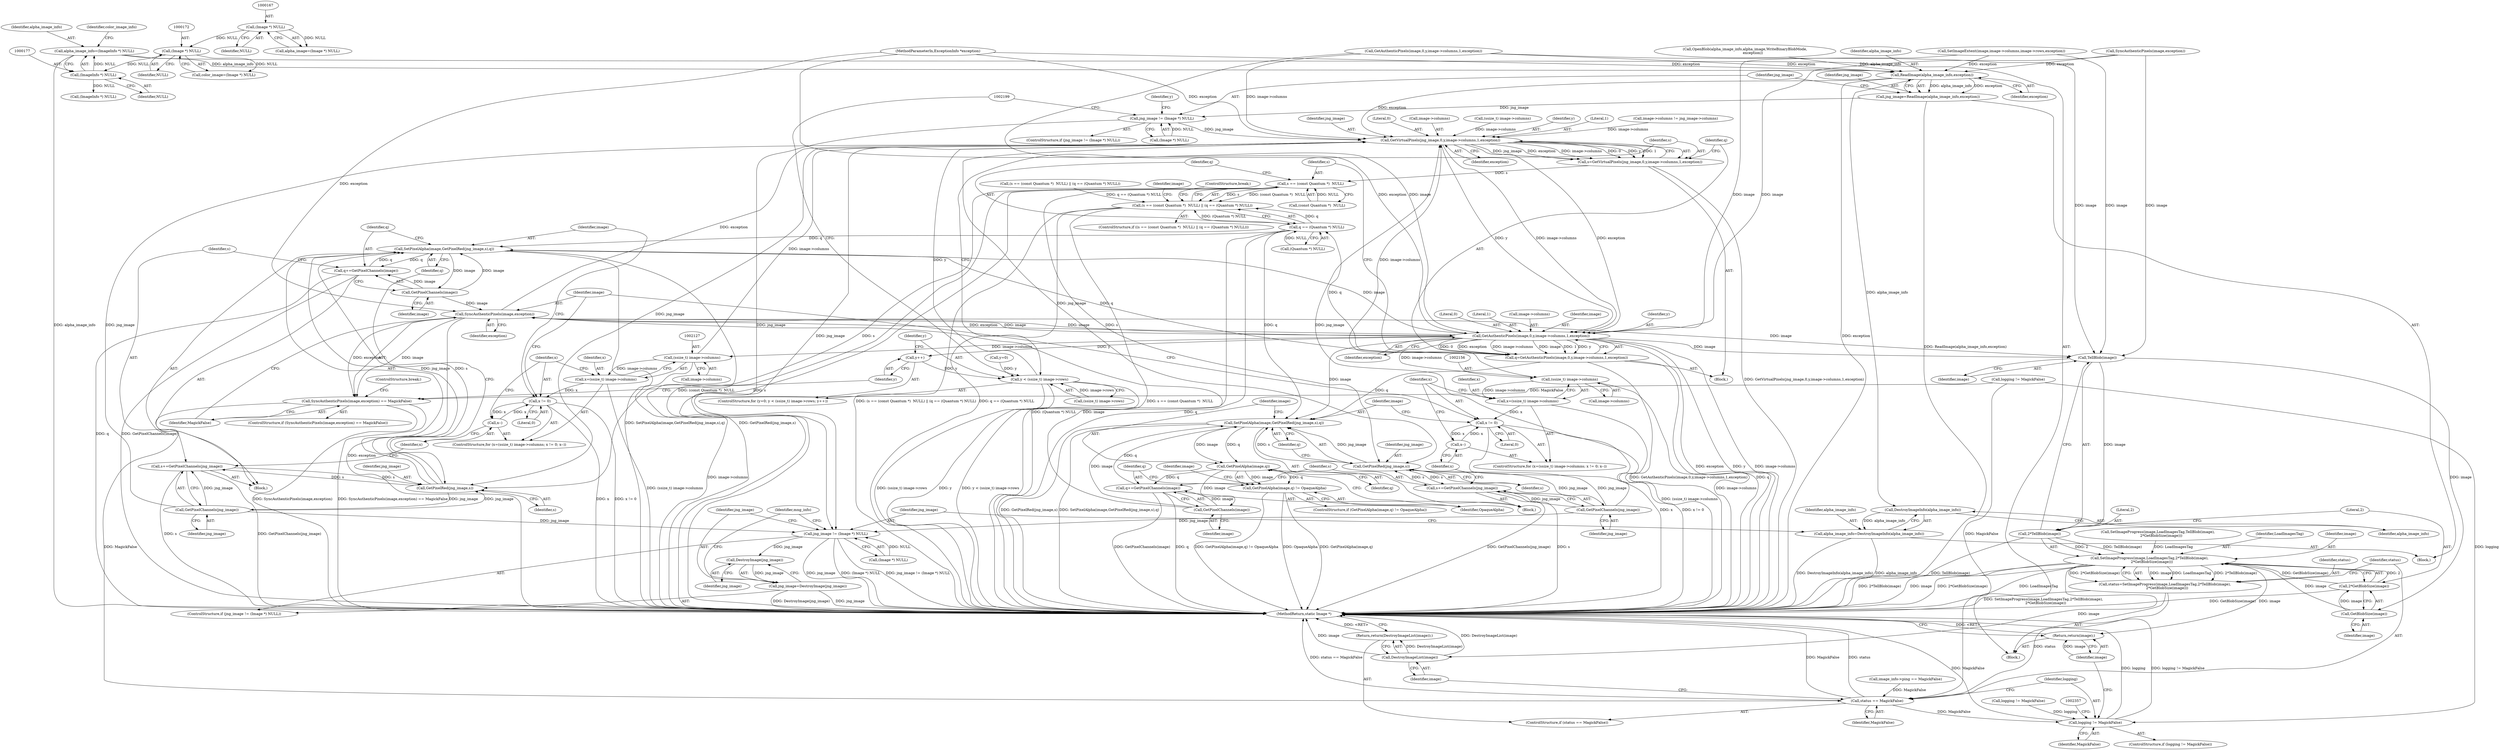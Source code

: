 digraph "0_ImageMagick_76efa969342568841ecf320b5a041685a6d24e0b@pointer" {
"1000174" [label="(Call,alpha_image_info=(ImageInfo *) NULL)"];
"1000176" [label="(Call,(ImageInfo *) NULL)"];
"1000171" [label="(Call,(Image *) NULL)"];
"1000166" [label="(Call,(Image *) NULL)"];
"1002059" [label="(Call,ReadImage(alpha_image_info,exception))"];
"1002057" [label="(Call,jng_image=ReadImage(alpha_image_info,exception))"];
"1002063" [label="(Call,jng_image != (Image *) NULL)"];
"1002084" [label="(Call,GetVirtualPixels(jng_image,0,y,image->columns,1,exception))"];
"1002082" [label="(Call,s=GetVirtualPixels(jng_image,0,y,image->columns,1,exception))"];
"1002106" [label="(Call,s == (const Quantum *)  NULL)"];
"1002105" [label="(Call,(s == (const Quantum *)  NULL) || (q == (Quantum *) NULL))"];
"1002139" [label="(Call,GetPixelRed(jng_image,s))"];
"1002137" [label="(Call,SetPixelAlpha(image,GetPixelRed(jng_image,s),q))"];
"1002143" [label="(Call,q+=GetPixelChannels(image))"];
"1002145" [label="(Call,GetPixelChannels(image))"];
"1002193" [label="(Call,SyncAuthenticPixels(image,exception))"];
"1002095" [label="(Call,GetAuthenticPixels(image,0,y,image->columns,1,exception))"];
"1002079" [label="(Call,y++)"];
"1002072" [label="(Call,y < (ssize_t) image->rows)"];
"1002093" [label="(Call,q=GetAuthenticPixels(image,0,y,image->columns,1,exception))"];
"1002111" [label="(Call,q == (Quantum *) NULL)"];
"1002166" [label="(Call,SetPixelAlpha(image,GetPixelRed(jng_image,s),q))"];
"1002174" [label="(Call,GetPixelAlpha(image,q))"];
"1002173" [label="(Call,GetPixelAlpha(image,q) != OpaqueAlpha)"];
"1002183" [label="(Call,q+=GetPixelChannels(image))"];
"1002185" [label="(Call,GetPixelChannels(image))"];
"1002126" [label="(Call,(ssize_t) image->columns)"];
"1002124" [label="(Call,x=(ssize_t) image->columns)"];
"1002131" [label="(Call,x != 0)"];
"1002134" [label="(Call,x--)"];
"1002155" [label="(Call,(ssize_t) image->columns)"];
"1002153" [label="(Call,x=(ssize_t) image->columns)"];
"1002160" [label="(Call,x != 0)"];
"1002163" [label="(Call,x--)"];
"1002339" [label="(Call,TellBlob(image))"];
"1002337" [label="(Call,2*TellBlob(image))"];
"1002334" [label="(Call,SetImageProgress(image,LoadImagesTag,2*TellBlob(image),\n    2*GetBlobSize(image)))"];
"1002332" [label="(Call,status=SetImageProgress(image,LoadImagesTag,2*TellBlob(image),\n    2*GetBlobSize(image)))"];
"1002346" [label="(Call,status == MagickFalse)"];
"1002353" [label="(Call,logging != MagickFalse)"];
"1002350" [label="(Call,DestroyImageList(image))"];
"1002349" [label="(Return,return(DestroyImageList(image));)"];
"1002362" [label="(Return,return(image);)"];
"1002343" [label="(Call,GetBlobSize(image))"];
"1002341" [label="(Call,2*GetBlobSize(image))"];
"1002192" [label="(Call,SyncAuthenticPixels(image,exception) == MagickFalse)"];
"1002147" [label="(Call,s+=GetPixelChannels(jng_image))"];
"1002149" [label="(Call,GetPixelChannels(jng_image))"];
"1002213" [label="(Call,jng_image != (Image *) NULL)"];
"1002220" [label="(Call,DestroyImage(jng_image))"];
"1002218" [label="(Call,jng_image=DestroyImage(jng_image))"];
"1002168" [label="(Call,GetPixelRed(jng_image,s))"];
"1002187" [label="(Call,s+=GetPixelChannels(jng_image))"];
"1002189" [label="(Call,GetPixelChannels(jng_image))"];
"1002210" [label="(Call,DestroyImageInfo(alpha_image_info))"];
"1002208" [label="(Call,alpha_image_info=DestroyImageInfo(alpha_image_info))"];
"1002112" [label="(Identifier,q)"];
"1002155" [label="(Call,(ssize_t) image->columns)"];
"1002091" [label="(Literal,1)"];
"1002343" [label="(Call,GetBlobSize(image))"];
"1002220" [label="(Call,DestroyImage(jng_image))"];
"1002219" [label="(Identifier,jng_image)"];
"1002211" [label="(Identifier,alpha_image_info)"];
"1002072" [label="(Call,y < (ssize_t) image->rows)"];
"1002350" [label="(Call,DestroyImageList(image))"];
"1002102" [label="(Literal,1)"];
"1002126" [label="(Call,(ssize_t) image->columns)"];
"1002123" [label="(ControlStructure,for (x=(ssize_t) image->columns; x != 0; x--))"];
"1002163" [label="(Call,x--)"];
"1000166" [label="(Call,(Image *) NULL)"];
"1002057" [label="(Call,jng_image=ReadImage(alpha_image_info,exception))"];
"1002079" [label="(Call,y++)"];
"1002188" [label="(Identifier,s)"];
"1002125" [label="(Identifier,x)"];
"1002177" [label="(Identifier,OpaqueAlpha)"];
"1002174" [label="(Call,GetPixelAlpha(image,q))"];
"1002152" [label="(ControlStructure,for (x=(ssize_t) image->columns; x != 0; x--))"];
"1001824" [label="(Call,SetImageExtent(image,image->columns,image->rows,exception))"];
"1002150" [label="(Identifier,jng_image)"];
"1002333" [label="(Identifier,status)"];
"1001857" [label="(Call,image->columns != jng_image->columns)"];
"1002081" [label="(Block,)"];
"1002338" [label="(Literal,2)"];
"1002215" [label="(Call,(Image *) NULL)"];
"1002354" [label="(Identifier,logging)"];
"1002111" [label="(Call,q == (Quantum *) NULL)"];
"1002208" [label="(Call,alpha_image_info=DestroyImageInfo(alpha_image_info))"];
"1002189" [label="(Call,GetPixelChannels(jng_image))"];
"1002195" [label="(Identifier,exception)"];
"1000175" [label="(Identifier,alpha_image_info)"];
"1001980" [label="(Call,SyncAuthenticPixels(image,exception))"];
"1002084" [label="(Call,GetVirtualPixels(jng_image,0,y,image->columns,1,exception))"];
"1000180" [label="(Identifier,color_image_info)"];
"1002070" [label="(Identifier,y)"];
"1002363" [label="(Identifier,image)"];
"1002108" [label="(Call,(const Quantum *)  NULL)"];
"1002160" [label="(Call,x != 0)"];
"1002342" [label="(Literal,2)"];
"1002353" [label="(Call,logging != MagickFalse)"];
"1002349" [label="(Return,return(DestroyImageList(image));)"];
"1002191" [label="(ControlStructure,if (SyncAuthenticPixels(image,exception) == MagickFalse))"];
"1002147" [label="(Call,s+=GetPixelChannels(jng_image))"];
"1002085" [label="(Identifier,jng_image)"];
"1002184" [label="(Identifier,q)"];
"1002128" [label="(Call,image->columns)"];
"1002131" [label="(Call,x != 0)"];
"1002161" [label="(Identifier,x)"];
"1002037" [label="(Call,logging != MagickFalse)"];
"1002132" [label="(Identifier,x)"];
"1000181" [label="(Call,(ImageInfo *) NULL)"];
"1002139" [label="(Call,GetPixelRed(jng_image,s))"];
"1002080" [label="(Identifier,y)"];
"1002170" [label="(Identifier,s)"];
"1002190" [label="(Identifier,jng_image)"];
"1000173" [label="(Identifier,NULL)"];
"1002172" [label="(ControlStructure,if (GetPixelAlpha(image,q) != OpaqueAlpha))"];
"1002194" [label="(Identifier,image)"];
"1002346" [label="(Call,status == MagickFalse)"];
"1002092" [label="(Identifier,exception)"];
"1002103" [label="(Identifier,exception)"];
"1000168" [label="(Identifier,NULL)"];
"1002099" [label="(Call,image->columns)"];
"1002175" [label="(Identifier,image)"];
"1002213" [label="(Call,jng_image != (Image *) NULL)"];
"1002106" [label="(Call,s == (const Quantum *)  NULL)"];
"1002364" [label="(MethodReturn,static Image *)"];
"1000120" [label="(MethodParameterIn,ExceptionInfo *exception)"];
"1002210" [label="(Call,DestroyImageInfo(alpha_image_info))"];
"1001916" [label="(Call,GetAuthenticPixels(image,0,y,image->columns,1,exception))"];
"1002334" [label="(Call,SetImageProgress(image,LoadImagesTag,2*TellBlob(image),\n    2*GetBlobSize(image)))"];
"1002124" [label="(Call,x=(ssize_t) image->columns)"];
"1002221" [label="(Identifier,jng_image)"];
"1002104" [label="(ControlStructure,if ((s == (const Quantum *)  NULL) || (q == (Quantum *) NULL)))"];
"1002140" [label="(Identifier,jng_image)"];
"1002074" [label="(Call,(ssize_t) image->rows)"];
"1002347" [label="(Identifier,status)"];
"1002344" [label="(Identifier,image)"];
"1002212" [label="(ControlStructure,if (jng_image != (Image *) NULL))"];
"1002096" [label="(Identifier,image)"];
"1002143" [label="(Call,q+=GetPixelChannels(image))"];
"1002137" [label="(Call,SetPixelAlpha(image,GetPixelRed(jng_image,s),q))"];
"1002073" [label="(Identifier,y)"];
"1000843" [label="(Call,OpenBlob(alpha_image_info,alpha_image,WriteBinaryBlobMode,\n              exception))"];
"1002340" [label="(Identifier,image)"];
"1002196" [label="(Identifier,MagickFalse)"];
"1002332" [label="(Call,status=SetImageProgress(image,LoadImagesTag,2*TellBlob(image),\n    2*GetBlobSize(image)))"];
"1002062" [label="(ControlStructure,if (jng_image != (Image *) NULL))"];
"1002149" [label="(Call,GetPixelChannels(jng_image))"];
"1002136" [label="(Block,)"];
"1000169" [label="(Call,color_image=(Image *) NULL)"];
"1002107" [label="(Identifier,s)"];
"1001991" [label="(Call,image_info->ping == MagickFalse)"];
"1002355" [label="(Identifier,MagickFalse)"];
"1002209" [label="(Identifier,alpha_image_info)"];
"1001926" [label="(Call,(s == (const Quantum *)  NULL) || (q == (Quantum *) NULL))"];
"1002165" [label="(Block,)"];
"1002173" [label="(Call,GetPixelAlpha(image,q) != OpaqueAlpha)"];
"1002093" [label="(Call,q=GetAuthenticPixels(image,0,y,image->columns,1,exception))"];
"1002171" [label="(Identifier,q)"];
"1002193" [label="(Call,SyncAuthenticPixels(image,exception))"];
"1002098" [label="(Identifier,y)"];
"1002157" [label="(Call,image->columns)"];
"1002135" [label="(Identifier,x)"];
"1002187" [label="(Call,s+=GetPixelChannels(jng_image))"];
"1002120" [label="(Identifier,image)"];
"1002133" [label="(Literal,0)"];
"1002352" [label="(ControlStructure,if (logging != MagickFalse))"];
"1001999" [label="(Block,)"];
"1000176" [label="(Call,(ImageInfo *) NULL)"];
"1002192" [label="(Call,SyncAuthenticPixels(image,exception) == MagickFalse)"];
"1002176" [label="(Identifier,q)"];
"1002086" [label="(Literal,0)"];
"1002164" [label="(Identifier,x)"];
"1000121" [label="(Block,)"];
"1002082" [label="(Call,s=GetVirtualPixels(jng_image,0,y,image->columns,1,exception))"];
"1002362" [label="(Return,return(image);)"];
"1002095" [label="(Call,GetAuthenticPixels(image,0,y,image->columns,1,exception))"];
"1002094" [label="(Identifier,q)"];
"1002058" [label="(Identifier,jng_image)"];
"1002088" [label="(Call,image->columns)"];
"1002097" [label="(Literal,0)"];
"1002134" [label="(Call,x--)"];
"1002169" [label="(Identifier,jng_image)"];
"1002113" [label="(Call,(Quantum *) NULL)"];
"1002335" [label="(Identifier,image)"];
"1002345" [label="(ControlStructure,if (status == MagickFalse))"];
"1002060" [label="(Identifier,alpha_image_info)"];
"1002144" [label="(Identifier,q)"];
"1002218" [label="(Call,jng_image=DestroyImage(jng_image))"];
"1002141" [label="(Identifier,s)"];
"1002142" [label="(Identifier,q)"];
"1002348" [label="(Identifier,MagickFalse)"];
"1002351" [label="(Identifier,image)"];
"1002063" [label="(Call,jng_image != (Image *) NULL)"];
"1002065" [label="(Call,(Image *) NULL)"];
"1002225" [label="(Identifier,mng_info)"];
"1002064" [label="(Identifier,jng_image)"];
"1001941" [label="(Call,(ssize_t) image->columns)"];
"1002214" [label="(Identifier,jng_image)"];
"1002185" [label="(Call,GetPixelChannels(image))"];
"1002337" [label="(Call,2*TellBlob(image))"];
"1002061" [label="(Identifier,exception)"];
"1002059" [label="(Call,ReadImage(alpha_image_info,exception))"];
"1000164" [label="(Call,alpha_image=(Image *) NULL)"];
"1000174" [label="(Call,alpha_image_info=(ImageInfo *) NULL)"];
"1002116" [label="(ControlStructure,break;)"];
"1002145" [label="(Call,GetPixelChannels(image))"];
"1002146" [label="(Identifier,image)"];
"1000171" [label="(Call,(Image *) NULL)"];
"1002180" [label="(Identifier,image)"];
"1002154" [label="(Identifier,x)"];
"1002341" [label="(Call,2*GetBlobSize(image))"];
"1000178" [label="(Identifier,NULL)"];
"1002339" [label="(Call,TellBlob(image))"];
"1002166" [label="(Call,SetPixelAlpha(image,GetPixelRed(jng_image,s),q))"];
"1002068" [label="(ControlStructure,for (y=0; y < (ssize_t) image->rows; y++))"];
"1002167" [label="(Identifier,image)"];
"1002083" [label="(Identifier,s)"];
"1000249" [label="(Call,SetImageProgress(image,LoadImagesTag,TellBlob(image),\n      2*GetBlobSize(image)))"];
"1002105" [label="(Call,(s == (const Quantum *)  NULL) || (q == (Quantum *) NULL))"];
"1002148" [label="(Identifier,s)"];
"1001803" [label="(Call,logging != MagickFalse)"];
"1002138" [label="(Identifier,image)"];
"1002186" [label="(Identifier,image)"];
"1002168" [label="(Call,GetPixelRed(jng_image,s))"];
"1002162" [label="(Literal,0)"];
"1002197" [label="(ControlStructure,break;)"];
"1002153" [label="(Call,x=(ssize_t) image->columns)"];
"1002087" [label="(Identifier,y)"];
"1002069" [label="(Call,y=0)"];
"1002336" [label="(Identifier,LoadImagesTag)"];
"1002183" [label="(Call,q+=GetPixelChannels(image))"];
"1000174" -> "1000121"  [label="AST: "];
"1000174" -> "1000176"  [label="CFG: "];
"1000175" -> "1000174"  [label="AST: "];
"1000176" -> "1000174"  [label="AST: "];
"1000180" -> "1000174"  [label="CFG: "];
"1000174" -> "1002364"  [label="DDG: alpha_image_info"];
"1000176" -> "1000174"  [label="DDG: NULL"];
"1000174" -> "1002059"  [label="DDG: alpha_image_info"];
"1000176" -> "1000178"  [label="CFG: "];
"1000177" -> "1000176"  [label="AST: "];
"1000178" -> "1000176"  [label="AST: "];
"1000171" -> "1000176"  [label="DDG: NULL"];
"1000176" -> "1000181"  [label="DDG: NULL"];
"1000171" -> "1000169"  [label="AST: "];
"1000171" -> "1000173"  [label="CFG: "];
"1000172" -> "1000171"  [label="AST: "];
"1000173" -> "1000171"  [label="AST: "];
"1000169" -> "1000171"  [label="CFG: "];
"1000171" -> "1000169"  [label="DDG: NULL"];
"1000166" -> "1000171"  [label="DDG: NULL"];
"1000166" -> "1000164"  [label="AST: "];
"1000166" -> "1000168"  [label="CFG: "];
"1000167" -> "1000166"  [label="AST: "];
"1000168" -> "1000166"  [label="AST: "];
"1000164" -> "1000166"  [label="CFG: "];
"1000166" -> "1000164"  [label="DDG: NULL"];
"1002059" -> "1002057"  [label="AST: "];
"1002059" -> "1002061"  [label="CFG: "];
"1002060" -> "1002059"  [label="AST: "];
"1002061" -> "1002059"  [label="AST: "];
"1002057" -> "1002059"  [label="CFG: "];
"1002059" -> "1002364"  [label="DDG: exception"];
"1002059" -> "1002057"  [label="DDG: alpha_image_info"];
"1002059" -> "1002057"  [label="DDG: exception"];
"1000843" -> "1002059"  [label="DDG: alpha_image_info"];
"1001980" -> "1002059"  [label="DDG: exception"];
"1001916" -> "1002059"  [label="DDG: exception"];
"1001824" -> "1002059"  [label="DDG: exception"];
"1000120" -> "1002059"  [label="DDG: exception"];
"1002059" -> "1002084"  [label="DDG: exception"];
"1002059" -> "1002210"  [label="DDG: alpha_image_info"];
"1002057" -> "1001999"  [label="AST: "];
"1002058" -> "1002057"  [label="AST: "];
"1002064" -> "1002057"  [label="CFG: "];
"1002057" -> "1002364"  [label="DDG: ReadImage(alpha_image_info,exception)"];
"1002057" -> "1002063"  [label="DDG: jng_image"];
"1002063" -> "1002062"  [label="AST: "];
"1002063" -> "1002065"  [label="CFG: "];
"1002064" -> "1002063"  [label="AST: "];
"1002065" -> "1002063"  [label="AST: "];
"1002070" -> "1002063"  [label="CFG: "];
"1002199" -> "1002063"  [label="CFG: "];
"1002065" -> "1002063"  [label="DDG: NULL"];
"1002063" -> "1002084"  [label="DDG: jng_image"];
"1002063" -> "1002213"  [label="DDG: jng_image"];
"1002084" -> "1002082"  [label="AST: "];
"1002084" -> "1002092"  [label="CFG: "];
"1002085" -> "1002084"  [label="AST: "];
"1002086" -> "1002084"  [label="AST: "];
"1002087" -> "1002084"  [label="AST: "];
"1002088" -> "1002084"  [label="AST: "];
"1002091" -> "1002084"  [label="AST: "];
"1002092" -> "1002084"  [label="AST: "];
"1002082" -> "1002084"  [label="CFG: "];
"1002084" -> "1002082"  [label="DDG: jng_image"];
"1002084" -> "1002082"  [label="DDG: exception"];
"1002084" -> "1002082"  [label="DDG: image->columns"];
"1002084" -> "1002082"  [label="DDG: 0"];
"1002084" -> "1002082"  [label="DDG: y"];
"1002084" -> "1002082"  [label="DDG: 1"];
"1002189" -> "1002084"  [label="DDG: jng_image"];
"1002149" -> "1002084"  [label="DDG: jng_image"];
"1002072" -> "1002084"  [label="DDG: y"];
"1001941" -> "1002084"  [label="DDG: image->columns"];
"1001857" -> "1002084"  [label="DDG: image->columns"];
"1002126" -> "1002084"  [label="DDG: image->columns"];
"1002155" -> "1002084"  [label="DDG: image->columns"];
"1001916" -> "1002084"  [label="DDG: image->columns"];
"1002193" -> "1002084"  [label="DDG: exception"];
"1000120" -> "1002084"  [label="DDG: exception"];
"1002084" -> "1002095"  [label="DDG: y"];
"1002084" -> "1002095"  [label="DDG: image->columns"];
"1002084" -> "1002095"  [label="DDG: exception"];
"1002084" -> "1002139"  [label="DDG: jng_image"];
"1002084" -> "1002168"  [label="DDG: jng_image"];
"1002084" -> "1002213"  [label="DDG: jng_image"];
"1002082" -> "1002081"  [label="AST: "];
"1002083" -> "1002082"  [label="AST: "];
"1002094" -> "1002082"  [label="CFG: "];
"1002082" -> "1002364"  [label="DDG: GetVirtualPixels(jng_image,0,y,image->columns,1,exception)"];
"1002082" -> "1002106"  [label="DDG: s"];
"1002106" -> "1002105"  [label="AST: "];
"1002106" -> "1002108"  [label="CFG: "];
"1002107" -> "1002106"  [label="AST: "];
"1002108" -> "1002106"  [label="AST: "];
"1002112" -> "1002106"  [label="CFG: "];
"1002105" -> "1002106"  [label="CFG: "];
"1002106" -> "1002364"  [label="DDG: (const Quantum *)  NULL"];
"1002106" -> "1002364"  [label="DDG: s"];
"1002106" -> "1002105"  [label="DDG: s"];
"1002106" -> "1002105"  [label="DDG: (const Quantum *)  NULL"];
"1002108" -> "1002106"  [label="DDG: NULL"];
"1002106" -> "1002139"  [label="DDG: s"];
"1002106" -> "1002168"  [label="DDG: s"];
"1002105" -> "1002104"  [label="AST: "];
"1002105" -> "1002111"  [label="CFG: "];
"1002111" -> "1002105"  [label="AST: "];
"1002116" -> "1002105"  [label="CFG: "];
"1002120" -> "1002105"  [label="CFG: "];
"1002105" -> "1002364"  [label="DDG: q == (Quantum *) NULL"];
"1002105" -> "1002364"  [label="DDG: s == (const Quantum *)  NULL"];
"1002105" -> "1002364"  [label="DDG: (s == (const Quantum *)  NULL) || (q == (Quantum *) NULL)"];
"1002111" -> "1002105"  [label="DDG: q"];
"1002111" -> "1002105"  [label="DDG: (Quantum *) NULL"];
"1001926" -> "1002105"  [label="DDG: q == (Quantum *) NULL"];
"1002139" -> "1002137"  [label="AST: "];
"1002139" -> "1002141"  [label="CFG: "];
"1002140" -> "1002139"  [label="AST: "];
"1002141" -> "1002139"  [label="AST: "];
"1002142" -> "1002139"  [label="CFG: "];
"1002139" -> "1002137"  [label="DDG: jng_image"];
"1002139" -> "1002137"  [label="DDG: s"];
"1002149" -> "1002139"  [label="DDG: jng_image"];
"1002147" -> "1002139"  [label="DDG: s"];
"1002139" -> "1002147"  [label="DDG: s"];
"1002139" -> "1002149"  [label="DDG: jng_image"];
"1002137" -> "1002136"  [label="AST: "];
"1002137" -> "1002142"  [label="CFG: "];
"1002138" -> "1002137"  [label="AST: "];
"1002142" -> "1002137"  [label="AST: "];
"1002144" -> "1002137"  [label="CFG: "];
"1002137" -> "1002364"  [label="DDG: SetPixelAlpha(image,GetPixelRed(jng_image,s),q)"];
"1002137" -> "1002364"  [label="DDG: GetPixelRed(jng_image,s)"];
"1002145" -> "1002137"  [label="DDG: image"];
"1002095" -> "1002137"  [label="DDG: image"];
"1002143" -> "1002137"  [label="DDG: q"];
"1002111" -> "1002137"  [label="DDG: q"];
"1002093" -> "1002137"  [label="DDG: q"];
"1002137" -> "1002143"  [label="DDG: q"];
"1002137" -> "1002145"  [label="DDG: image"];
"1002143" -> "1002136"  [label="AST: "];
"1002143" -> "1002145"  [label="CFG: "];
"1002144" -> "1002143"  [label="AST: "];
"1002145" -> "1002143"  [label="AST: "];
"1002148" -> "1002143"  [label="CFG: "];
"1002143" -> "1002364"  [label="DDG: q"];
"1002143" -> "1002364"  [label="DDG: GetPixelChannels(image)"];
"1002145" -> "1002143"  [label="DDG: image"];
"1002145" -> "1002146"  [label="CFG: "];
"1002146" -> "1002145"  [label="AST: "];
"1002145" -> "1002193"  [label="DDG: image"];
"1002193" -> "1002192"  [label="AST: "];
"1002193" -> "1002195"  [label="CFG: "];
"1002194" -> "1002193"  [label="AST: "];
"1002195" -> "1002193"  [label="AST: "];
"1002196" -> "1002193"  [label="CFG: "];
"1002193" -> "1002364"  [label="DDG: exception"];
"1002193" -> "1002095"  [label="DDG: image"];
"1002193" -> "1002192"  [label="DDG: image"];
"1002193" -> "1002192"  [label="DDG: exception"];
"1002185" -> "1002193"  [label="DDG: image"];
"1002095" -> "1002193"  [label="DDG: image"];
"1002095" -> "1002193"  [label="DDG: exception"];
"1000120" -> "1002193"  [label="DDG: exception"];
"1002193" -> "1002339"  [label="DDG: image"];
"1002095" -> "1002093"  [label="AST: "];
"1002095" -> "1002103"  [label="CFG: "];
"1002096" -> "1002095"  [label="AST: "];
"1002097" -> "1002095"  [label="AST: "];
"1002098" -> "1002095"  [label="AST: "];
"1002099" -> "1002095"  [label="AST: "];
"1002102" -> "1002095"  [label="AST: "];
"1002103" -> "1002095"  [label="AST: "];
"1002093" -> "1002095"  [label="CFG: "];
"1002095" -> "1002364"  [label="DDG: exception"];
"1002095" -> "1002364"  [label="DDG: y"];
"1002095" -> "1002364"  [label="DDG: image->columns"];
"1002095" -> "1002079"  [label="DDG: y"];
"1002095" -> "1002093"  [label="DDG: 0"];
"1002095" -> "1002093"  [label="DDG: exception"];
"1002095" -> "1002093"  [label="DDG: image->columns"];
"1002095" -> "1002093"  [label="DDG: image"];
"1002095" -> "1002093"  [label="DDG: 1"];
"1002095" -> "1002093"  [label="DDG: y"];
"1001824" -> "1002095"  [label="DDG: image"];
"1001980" -> "1002095"  [label="DDG: image"];
"1001916" -> "1002095"  [label="DDG: image"];
"1000120" -> "1002095"  [label="DDG: exception"];
"1002095" -> "1002126"  [label="DDG: image->columns"];
"1002095" -> "1002155"  [label="DDG: image->columns"];
"1002095" -> "1002166"  [label="DDG: image"];
"1002095" -> "1002339"  [label="DDG: image"];
"1002079" -> "1002068"  [label="AST: "];
"1002079" -> "1002080"  [label="CFG: "];
"1002080" -> "1002079"  [label="AST: "];
"1002073" -> "1002079"  [label="CFG: "];
"1002079" -> "1002072"  [label="DDG: y"];
"1002072" -> "1002068"  [label="AST: "];
"1002072" -> "1002074"  [label="CFG: "];
"1002073" -> "1002072"  [label="AST: "];
"1002074" -> "1002072"  [label="AST: "];
"1002083" -> "1002072"  [label="CFG: "];
"1002199" -> "1002072"  [label="CFG: "];
"1002072" -> "1002364"  [label="DDG: y"];
"1002072" -> "1002364"  [label="DDG: y < (ssize_t) image->rows"];
"1002072" -> "1002364"  [label="DDG: (ssize_t) image->rows"];
"1002069" -> "1002072"  [label="DDG: y"];
"1002074" -> "1002072"  [label="DDG: image->rows"];
"1002093" -> "1002081"  [label="AST: "];
"1002094" -> "1002093"  [label="AST: "];
"1002107" -> "1002093"  [label="CFG: "];
"1002093" -> "1002364"  [label="DDG: q"];
"1002093" -> "1002364"  [label="DDG: GetAuthenticPixels(image,0,y,image->columns,1,exception)"];
"1002093" -> "1002111"  [label="DDG: q"];
"1002093" -> "1002166"  [label="DDG: q"];
"1002111" -> "1002113"  [label="CFG: "];
"1002112" -> "1002111"  [label="AST: "];
"1002113" -> "1002111"  [label="AST: "];
"1002111" -> "1002364"  [label="DDG: q"];
"1002111" -> "1002364"  [label="DDG: (Quantum *) NULL"];
"1002113" -> "1002111"  [label="DDG: NULL"];
"1002111" -> "1002166"  [label="DDG: q"];
"1002166" -> "1002165"  [label="AST: "];
"1002166" -> "1002171"  [label="CFG: "];
"1002167" -> "1002166"  [label="AST: "];
"1002168" -> "1002166"  [label="AST: "];
"1002171" -> "1002166"  [label="AST: "];
"1002175" -> "1002166"  [label="CFG: "];
"1002166" -> "1002364"  [label="DDG: SetPixelAlpha(image,GetPixelRed(jng_image,s),q)"];
"1002166" -> "1002364"  [label="DDG: GetPixelRed(jng_image,s)"];
"1002185" -> "1002166"  [label="DDG: image"];
"1002168" -> "1002166"  [label="DDG: jng_image"];
"1002168" -> "1002166"  [label="DDG: s"];
"1002183" -> "1002166"  [label="DDG: q"];
"1002166" -> "1002174"  [label="DDG: image"];
"1002166" -> "1002174"  [label="DDG: q"];
"1002174" -> "1002173"  [label="AST: "];
"1002174" -> "1002176"  [label="CFG: "];
"1002175" -> "1002174"  [label="AST: "];
"1002176" -> "1002174"  [label="AST: "];
"1002177" -> "1002174"  [label="CFG: "];
"1002174" -> "1002173"  [label="DDG: image"];
"1002174" -> "1002173"  [label="DDG: q"];
"1002174" -> "1002183"  [label="DDG: q"];
"1002174" -> "1002185"  [label="DDG: image"];
"1002173" -> "1002172"  [label="AST: "];
"1002173" -> "1002177"  [label="CFG: "];
"1002177" -> "1002173"  [label="AST: "];
"1002180" -> "1002173"  [label="CFG: "];
"1002184" -> "1002173"  [label="CFG: "];
"1002173" -> "1002364"  [label="DDG: GetPixelAlpha(image,q)"];
"1002173" -> "1002364"  [label="DDG: GetPixelAlpha(image,q) != OpaqueAlpha"];
"1002173" -> "1002364"  [label="DDG: OpaqueAlpha"];
"1002183" -> "1002165"  [label="AST: "];
"1002183" -> "1002185"  [label="CFG: "];
"1002184" -> "1002183"  [label="AST: "];
"1002185" -> "1002183"  [label="AST: "];
"1002188" -> "1002183"  [label="CFG: "];
"1002183" -> "1002364"  [label="DDG: q"];
"1002183" -> "1002364"  [label="DDG: GetPixelChannels(image)"];
"1002185" -> "1002183"  [label="DDG: image"];
"1002185" -> "1002186"  [label="CFG: "];
"1002186" -> "1002185"  [label="AST: "];
"1002126" -> "1002124"  [label="AST: "];
"1002126" -> "1002128"  [label="CFG: "];
"1002127" -> "1002126"  [label="AST: "];
"1002128" -> "1002126"  [label="AST: "];
"1002124" -> "1002126"  [label="CFG: "];
"1002126" -> "1002364"  [label="DDG: image->columns"];
"1002126" -> "1002124"  [label="DDG: image->columns"];
"1002124" -> "1002123"  [label="AST: "];
"1002125" -> "1002124"  [label="AST: "];
"1002132" -> "1002124"  [label="CFG: "];
"1002124" -> "1002364"  [label="DDG: (ssize_t) image->columns"];
"1002124" -> "1002131"  [label="DDG: x"];
"1002131" -> "1002123"  [label="AST: "];
"1002131" -> "1002133"  [label="CFG: "];
"1002132" -> "1002131"  [label="AST: "];
"1002133" -> "1002131"  [label="AST: "];
"1002138" -> "1002131"  [label="CFG: "];
"1002194" -> "1002131"  [label="CFG: "];
"1002131" -> "1002364"  [label="DDG: x != 0"];
"1002131" -> "1002364"  [label="DDG: x"];
"1002134" -> "1002131"  [label="DDG: x"];
"1002131" -> "1002134"  [label="DDG: x"];
"1002134" -> "1002123"  [label="AST: "];
"1002134" -> "1002135"  [label="CFG: "];
"1002135" -> "1002134"  [label="AST: "];
"1002132" -> "1002134"  [label="CFG: "];
"1002155" -> "1002153"  [label="AST: "];
"1002155" -> "1002157"  [label="CFG: "];
"1002156" -> "1002155"  [label="AST: "];
"1002157" -> "1002155"  [label="AST: "];
"1002153" -> "1002155"  [label="CFG: "];
"1002155" -> "1002364"  [label="DDG: image->columns"];
"1002155" -> "1002153"  [label="DDG: image->columns"];
"1002153" -> "1002152"  [label="AST: "];
"1002154" -> "1002153"  [label="AST: "];
"1002161" -> "1002153"  [label="CFG: "];
"1002153" -> "1002364"  [label="DDG: (ssize_t) image->columns"];
"1002153" -> "1002160"  [label="DDG: x"];
"1002160" -> "1002152"  [label="AST: "];
"1002160" -> "1002162"  [label="CFG: "];
"1002161" -> "1002160"  [label="AST: "];
"1002162" -> "1002160"  [label="AST: "];
"1002167" -> "1002160"  [label="CFG: "];
"1002194" -> "1002160"  [label="CFG: "];
"1002160" -> "1002364"  [label="DDG: x != 0"];
"1002160" -> "1002364"  [label="DDG: x"];
"1002163" -> "1002160"  [label="DDG: x"];
"1002160" -> "1002163"  [label="DDG: x"];
"1002163" -> "1002152"  [label="AST: "];
"1002163" -> "1002164"  [label="CFG: "];
"1002164" -> "1002163"  [label="AST: "];
"1002161" -> "1002163"  [label="CFG: "];
"1002339" -> "1002337"  [label="AST: "];
"1002339" -> "1002340"  [label="CFG: "];
"1002340" -> "1002339"  [label="AST: "];
"1002337" -> "1002339"  [label="CFG: "];
"1002339" -> "1002337"  [label="DDG: image"];
"1001824" -> "1002339"  [label="DDG: image"];
"1001980" -> "1002339"  [label="DDG: image"];
"1001916" -> "1002339"  [label="DDG: image"];
"1002339" -> "1002343"  [label="DDG: image"];
"1002337" -> "1002334"  [label="AST: "];
"1002338" -> "1002337"  [label="AST: "];
"1002342" -> "1002337"  [label="CFG: "];
"1002337" -> "1002364"  [label="DDG: TellBlob(image)"];
"1002337" -> "1002334"  [label="DDG: 2"];
"1002337" -> "1002334"  [label="DDG: TellBlob(image)"];
"1002334" -> "1002332"  [label="AST: "];
"1002334" -> "1002341"  [label="CFG: "];
"1002335" -> "1002334"  [label="AST: "];
"1002336" -> "1002334"  [label="AST: "];
"1002341" -> "1002334"  [label="AST: "];
"1002332" -> "1002334"  [label="CFG: "];
"1002334" -> "1002364"  [label="DDG: LoadImagesTag"];
"1002334" -> "1002364"  [label="DDG: 2*TellBlob(image)"];
"1002334" -> "1002364"  [label="DDG: image"];
"1002334" -> "1002364"  [label="DDG: 2*GetBlobSize(image)"];
"1002334" -> "1002332"  [label="DDG: image"];
"1002334" -> "1002332"  [label="DDG: LoadImagesTag"];
"1002334" -> "1002332"  [label="DDG: 2*TellBlob(image)"];
"1002334" -> "1002332"  [label="DDG: 2*GetBlobSize(image)"];
"1002343" -> "1002334"  [label="DDG: image"];
"1000249" -> "1002334"  [label="DDG: LoadImagesTag"];
"1002341" -> "1002334"  [label="DDG: 2"];
"1002341" -> "1002334"  [label="DDG: GetBlobSize(image)"];
"1002334" -> "1002350"  [label="DDG: image"];
"1002334" -> "1002362"  [label="DDG: image"];
"1002332" -> "1000121"  [label="AST: "];
"1002333" -> "1002332"  [label="AST: "];
"1002347" -> "1002332"  [label="CFG: "];
"1002332" -> "1002364"  [label="DDG: SetImageProgress(image,LoadImagesTag,2*TellBlob(image),\n    2*GetBlobSize(image))"];
"1002332" -> "1002346"  [label="DDG: status"];
"1002346" -> "1002345"  [label="AST: "];
"1002346" -> "1002348"  [label="CFG: "];
"1002347" -> "1002346"  [label="AST: "];
"1002348" -> "1002346"  [label="AST: "];
"1002351" -> "1002346"  [label="CFG: "];
"1002354" -> "1002346"  [label="CFG: "];
"1002346" -> "1002364"  [label="DDG: MagickFalse"];
"1002346" -> "1002364"  [label="DDG: status"];
"1002346" -> "1002364"  [label="DDG: status == MagickFalse"];
"1002192" -> "1002346"  [label="DDG: MagickFalse"];
"1002037" -> "1002346"  [label="DDG: MagickFalse"];
"1001991" -> "1002346"  [label="DDG: MagickFalse"];
"1002346" -> "1002353"  [label="DDG: MagickFalse"];
"1002353" -> "1002352"  [label="AST: "];
"1002353" -> "1002355"  [label="CFG: "];
"1002354" -> "1002353"  [label="AST: "];
"1002355" -> "1002353"  [label="AST: "];
"1002357" -> "1002353"  [label="CFG: "];
"1002363" -> "1002353"  [label="CFG: "];
"1002353" -> "1002364"  [label="DDG: logging"];
"1002353" -> "1002364"  [label="DDG: logging != MagickFalse"];
"1002353" -> "1002364"  [label="DDG: MagickFalse"];
"1001803" -> "1002353"  [label="DDG: logging"];
"1002037" -> "1002353"  [label="DDG: logging"];
"1002350" -> "1002349"  [label="AST: "];
"1002350" -> "1002351"  [label="CFG: "];
"1002351" -> "1002350"  [label="AST: "];
"1002349" -> "1002350"  [label="CFG: "];
"1002350" -> "1002364"  [label="DDG: image"];
"1002350" -> "1002364"  [label="DDG: DestroyImageList(image)"];
"1002350" -> "1002349"  [label="DDG: DestroyImageList(image)"];
"1002349" -> "1002345"  [label="AST: "];
"1002364" -> "1002349"  [label="CFG: "];
"1002349" -> "1002364"  [label="DDG: <RET>"];
"1002362" -> "1000121"  [label="AST: "];
"1002362" -> "1002363"  [label="CFG: "];
"1002363" -> "1002362"  [label="AST: "];
"1002364" -> "1002362"  [label="CFG: "];
"1002362" -> "1002364"  [label="DDG: <RET>"];
"1002363" -> "1002362"  [label="DDG: image"];
"1002343" -> "1002341"  [label="AST: "];
"1002343" -> "1002344"  [label="CFG: "];
"1002344" -> "1002343"  [label="AST: "];
"1002341" -> "1002343"  [label="CFG: "];
"1002343" -> "1002341"  [label="DDG: image"];
"1002342" -> "1002341"  [label="AST: "];
"1002341" -> "1002364"  [label="DDG: GetBlobSize(image)"];
"1002192" -> "1002191"  [label="AST: "];
"1002192" -> "1002196"  [label="CFG: "];
"1002196" -> "1002192"  [label="AST: "];
"1002197" -> "1002192"  [label="CFG: "];
"1002080" -> "1002192"  [label="CFG: "];
"1002192" -> "1002364"  [label="DDG: SyncAuthenticPixels(image,exception) == MagickFalse"];
"1002192" -> "1002364"  [label="DDG: SyncAuthenticPixels(image,exception)"];
"1002037" -> "1002192"  [label="DDG: MagickFalse"];
"1002147" -> "1002136"  [label="AST: "];
"1002147" -> "1002149"  [label="CFG: "];
"1002148" -> "1002147"  [label="AST: "];
"1002149" -> "1002147"  [label="AST: "];
"1002135" -> "1002147"  [label="CFG: "];
"1002147" -> "1002364"  [label="DDG: s"];
"1002147" -> "1002364"  [label="DDG: GetPixelChannels(jng_image)"];
"1002149" -> "1002147"  [label="DDG: jng_image"];
"1002149" -> "1002150"  [label="CFG: "];
"1002150" -> "1002149"  [label="AST: "];
"1002149" -> "1002213"  [label="DDG: jng_image"];
"1002213" -> "1002212"  [label="AST: "];
"1002213" -> "1002215"  [label="CFG: "];
"1002214" -> "1002213"  [label="AST: "];
"1002215" -> "1002213"  [label="AST: "];
"1002219" -> "1002213"  [label="CFG: "];
"1002225" -> "1002213"  [label="CFG: "];
"1002213" -> "1002364"  [label="DDG: jng_image"];
"1002213" -> "1002364"  [label="DDG: (Image *) NULL"];
"1002213" -> "1002364"  [label="DDG: jng_image != (Image *) NULL"];
"1002189" -> "1002213"  [label="DDG: jng_image"];
"1002215" -> "1002213"  [label="DDG: NULL"];
"1002213" -> "1002220"  [label="DDG: jng_image"];
"1002220" -> "1002218"  [label="AST: "];
"1002220" -> "1002221"  [label="CFG: "];
"1002221" -> "1002220"  [label="AST: "];
"1002218" -> "1002220"  [label="CFG: "];
"1002220" -> "1002218"  [label="DDG: jng_image"];
"1002218" -> "1002212"  [label="AST: "];
"1002219" -> "1002218"  [label="AST: "];
"1002225" -> "1002218"  [label="CFG: "];
"1002218" -> "1002364"  [label="DDG: DestroyImage(jng_image)"];
"1002218" -> "1002364"  [label="DDG: jng_image"];
"1002168" -> "1002170"  [label="CFG: "];
"1002169" -> "1002168"  [label="AST: "];
"1002170" -> "1002168"  [label="AST: "];
"1002171" -> "1002168"  [label="CFG: "];
"1002189" -> "1002168"  [label="DDG: jng_image"];
"1002187" -> "1002168"  [label="DDG: s"];
"1002168" -> "1002187"  [label="DDG: s"];
"1002168" -> "1002189"  [label="DDG: jng_image"];
"1002187" -> "1002165"  [label="AST: "];
"1002187" -> "1002189"  [label="CFG: "];
"1002188" -> "1002187"  [label="AST: "];
"1002189" -> "1002187"  [label="AST: "];
"1002164" -> "1002187"  [label="CFG: "];
"1002187" -> "1002364"  [label="DDG: s"];
"1002187" -> "1002364"  [label="DDG: GetPixelChannels(jng_image)"];
"1002189" -> "1002187"  [label="DDG: jng_image"];
"1002189" -> "1002190"  [label="CFG: "];
"1002190" -> "1002189"  [label="AST: "];
"1002210" -> "1002208"  [label="AST: "];
"1002210" -> "1002211"  [label="CFG: "];
"1002211" -> "1002210"  [label="AST: "];
"1002208" -> "1002210"  [label="CFG: "];
"1002210" -> "1002208"  [label="DDG: alpha_image_info"];
"1002208" -> "1001999"  [label="AST: "];
"1002209" -> "1002208"  [label="AST: "];
"1002214" -> "1002208"  [label="CFG: "];
"1002208" -> "1002364"  [label="DDG: DestroyImageInfo(alpha_image_info)"];
"1002208" -> "1002364"  [label="DDG: alpha_image_info"];
}
